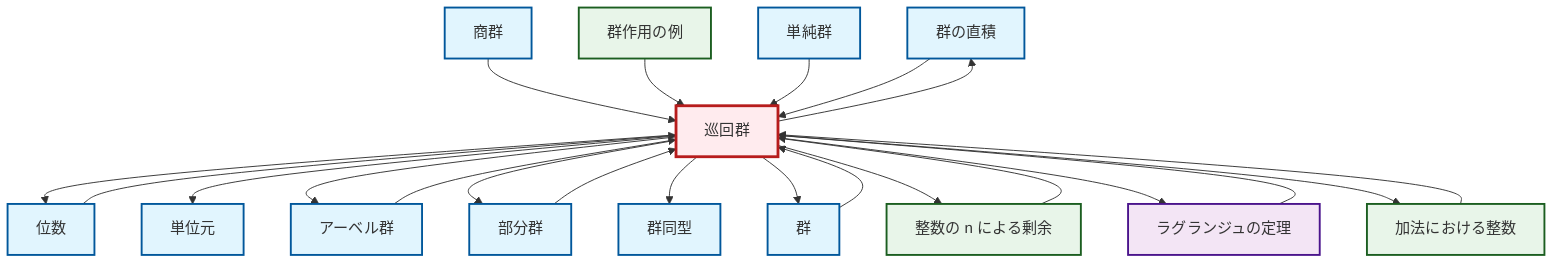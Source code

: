 graph TD
    classDef definition fill:#e1f5fe,stroke:#01579b,stroke-width:2px
    classDef theorem fill:#f3e5f5,stroke:#4a148c,stroke-width:2px
    classDef axiom fill:#fff3e0,stroke:#e65100,stroke-width:2px
    classDef example fill:#e8f5e9,stroke:#1b5e20,stroke-width:2px
    classDef current fill:#ffebee,stroke:#b71c1c,stroke-width:3px
    def-direct-product["群の直積"]:::definition
    def-isomorphism["群同型"]:::definition
    def-subgroup["部分群"]:::definition
    thm-lagrange["ラグランジュの定理"]:::theorem
    def-simple-group["単純群"]:::definition
    def-quotient-group["商群"]:::definition
    ex-quotient-integers-mod-n["整数の n による剰余"]:::example
    def-group["群"]:::definition
    def-identity-element["単位元"]:::definition
    def-order["位数"]:::definition
    def-abelian-group["アーベル群"]:::definition
    ex-group-action-examples["群作用の例"]:::example
    def-cyclic-group["巡回群"]:::definition
    ex-integers-addition["加法における整数"]:::example
    def-cyclic-group --> def-direct-product
    ex-integers-addition --> def-cyclic-group
    def-quotient-group --> def-cyclic-group
    def-cyclic-group --> def-order
    def-cyclic-group --> def-identity-element
    def-abelian-group --> def-cyclic-group
    ex-group-action-examples --> def-cyclic-group
    def-cyclic-group --> def-abelian-group
    def-cyclic-group --> def-subgroup
    def-cyclic-group --> def-isomorphism
    def-simple-group --> def-cyclic-group
    def-cyclic-group --> def-group
    def-cyclic-group --> ex-quotient-integers-mod-n
    def-group --> def-cyclic-group
    thm-lagrange --> def-cyclic-group
    def-cyclic-group --> thm-lagrange
    ex-quotient-integers-mod-n --> def-cyclic-group
    def-direct-product --> def-cyclic-group
    def-subgroup --> def-cyclic-group
    def-order --> def-cyclic-group
    def-cyclic-group --> ex-integers-addition
    class def-cyclic-group current